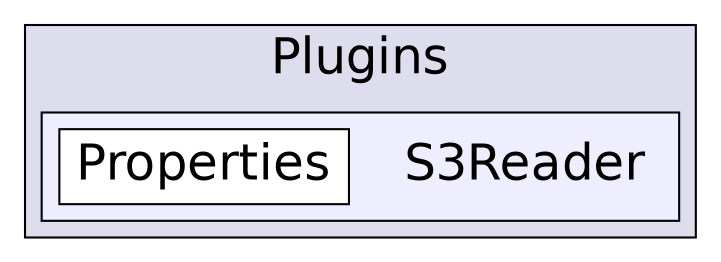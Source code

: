 digraph "C:/Users/nathanael/Documents/resizer/Plugins/S3Reader" {
  compound=true
  node [ fontsize="24", fontname="Helvetica"];
  edge [ labelfontsize="24", labelfontname="Helvetica"];
  subgraph clusterdir_0b4eaef40a1fe20bedafe9e8e719ce66 {
    graph [ bgcolor="#ddddee", pencolor="black", label="Plugins" fontname="Helvetica", fontsize="24", URL="dir_0b4eaef40a1fe20bedafe9e8e719ce66.html"]
  subgraph clusterdir_ef1344b933dc01a29b39c3d3a8b12946 {
    graph [ bgcolor="#eeeeff", pencolor="black", label="" URL="dir_ef1344b933dc01a29b39c3d3a8b12946.html"];
    dir_ef1344b933dc01a29b39c3d3a8b12946 [shape=plaintext label="S3Reader"];
    dir_e848846ca85f99e7b6a687825401491f [shape=box label="Properties" color="black" fillcolor="white" style="filled" URL="dir_e848846ca85f99e7b6a687825401491f.html"];
  }
  }
}
